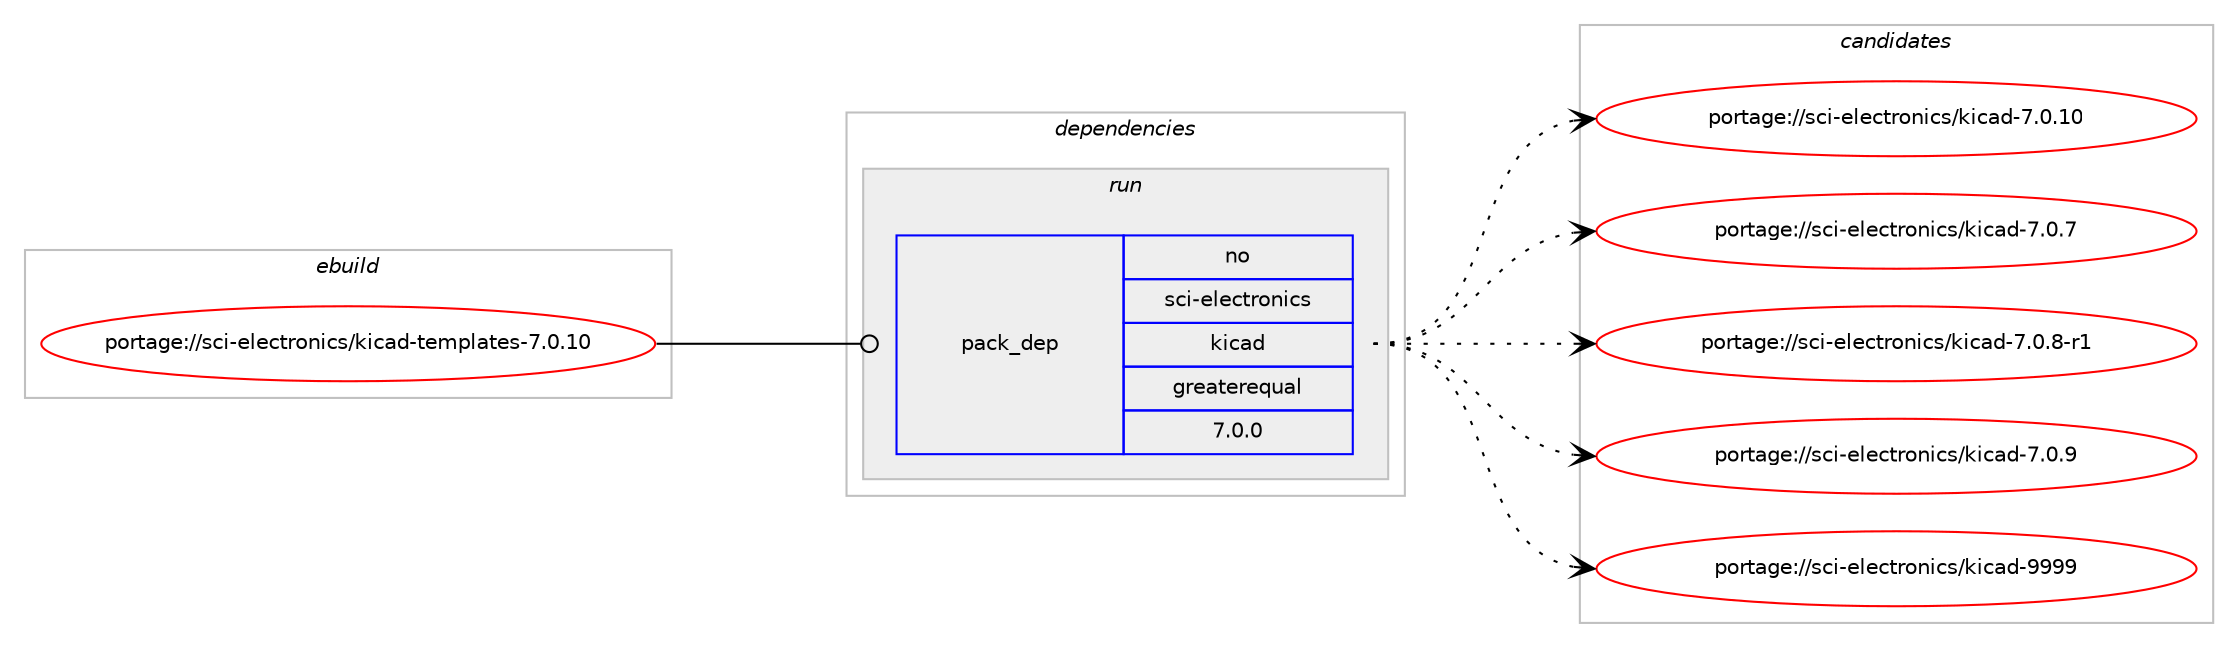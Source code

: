 digraph prolog {

# *************
# Graph options
# *************

newrank=true;
concentrate=true;
compound=true;
graph [rankdir=LR,fontname=Helvetica,fontsize=10,ranksep=1.5];#, ranksep=2.5, nodesep=0.2];
edge  [arrowhead=vee];
node  [fontname=Helvetica,fontsize=10];

# **********
# The ebuild
# **********

subgraph cluster_leftcol {
color=gray;
rank=same;
label=<<i>ebuild</i>>;
id [label="portage://sci-electronics/kicad-templates-7.0.10", color=red, width=4, href="../sci-electronics/kicad-templates-7.0.10.svg"];
}

# ****************
# The dependencies
# ****************

subgraph cluster_midcol {
color=gray;
label=<<i>dependencies</i>>;
subgraph cluster_compile {
fillcolor="#eeeeee";
style=filled;
label=<<i>compile</i>>;
}
subgraph cluster_compileandrun {
fillcolor="#eeeeee";
style=filled;
label=<<i>compile and run</i>>;
}
subgraph cluster_run {
fillcolor="#eeeeee";
style=filled;
label=<<i>run</i>>;
subgraph pack4352 {
dependency13684 [label=<<TABLE BORDER="0" CELLBORDER="1" CELLSPACING="0" CELLPADDING="4" WIDTH="220"><TR><TD ROWSPAN="6" CELLPADDING="30">pack_dep</TD></TR><TR><TD WIDTH="110">no</TD></TR><TR><TD>sci-electronics</TD></TR><TR><TD>kicad</TD></TR><TR><TD>greaterequal</TD></TR><TR><TD>7.0.0</TD></TR></TABLE>>, shape=none, color=blue];
}
id:e -> dependency13684:w [weight=20,style="solid",arrowhead="odot"];
}
}

# **************
# The candidates
# **************

subgraph cluster_choices {
rank=same;
color=gray;
label=<<i>candidates</i>>;

subgraph choice4352 {
color=black;
nodesep=1;
choice1159910545101108101991161141111101059911547107105999710045554648464948 [label="portage://sci-electronics/kicad-7.0.10", color=red, width=4,href="../sci-electronics/kicad-7.0.10.svg"];
choice11599105451011081019911611411111010599115471071059997100455546484655 [label="portage://sci-electronics/kicad-7.0.7", color=red, width=4,href="../sci-electronics/kicad-7.0.7.svg"];
choice115991054510110810199116114111110105991154710710599971004555464846564511449 [label="portage://sci-electronics/kicad-7.0.8-r1", color=red, width=4,href="../sci-electronics/kicad-7.0.8-r1.svg"];
choice11599105451011081019911611411111010599115471071059997100455546484657 [label="portage://sci-electronics/kicad-7.0.9", color=red, width=4,href="../sci-electronics/kicad-7.0.9.svg"];
choice115991054510110810199116114111110105991154710710599971004557575757 [label="portage://sci-electronics/kicad-9999", color=red, width=4,href="../sci-electronics/kicad-9999.svg"];
dependency13684:e -> choice1159910545101108101991161141111101059911547107105999710045554648464948:w [style=dotted,weight="100"];
dependency13684:e -> choice11599105451011081019911611411111010599115471071059997100455546484655:w [style=dotted,weight="100"];
dependency13684:e -> choice115991054510110810199116114111110105991154710710599971004555464846564511449:w [style=dotted,weight="100"];
dependency13684:e -> choice11599105451011081019911611411111010599115471071059997100455546484657:w [style=dotted,weight="100"];
dependency13684:e -> choice115991054510110810199116114111110105991154710710599971004557575757:w [style=dotted,weight="100"];
}
}

}
